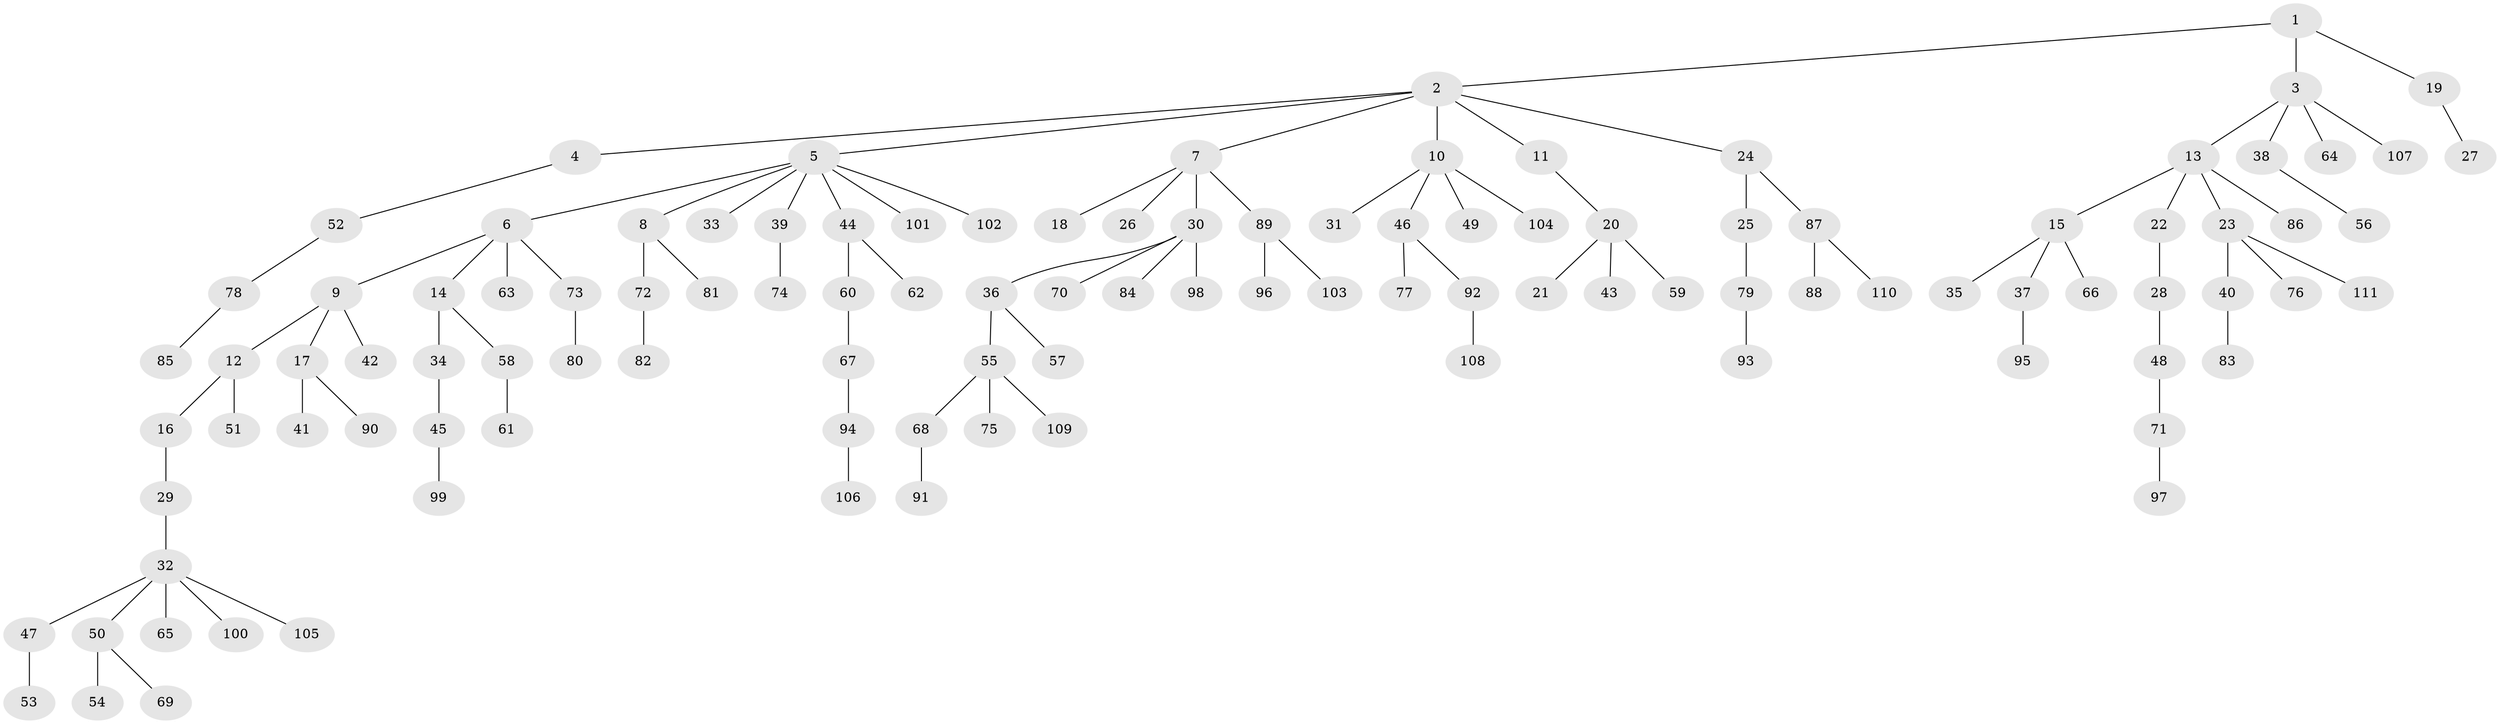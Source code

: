 // Generated by graph-tools (version 1.1) at 2025/53/03/09/25 04:53:19]
// undirected, 111 vertices, 110 edges
graph export_dot {
graph [start="1"]
  node [color=gray90,style=filled];
  1;
  2;
  3;
  4;
  5;
  6;
  7;
  8;
  9;
  10;
  11;
  12;
  13;
  14;
  15;
  16;
  17;
  18;
  19;
  20;
  21;
  22;
  23;
  24;
  25;
  26;
  27;
  28;
  29;
  30;
  31;
  32;
  33;
  34;
  35;
  36;
  37;
  38;
  39;
  40;
  41;
  42;
  43;
  44;
  45;
  46;
  47;
  48;
  49;
  50;
  51;
  52;
  53;
  54;
  55;
  56;
  57;
  58;
  59;
  60;
  61;
  62;
  63;
  64;
  65;
  66;
  67;
  68;
  69;
  70;
  71;
  72;
  73;
  74;
  75;
  76;
  77;
  78;
  79;
  80;
  81;
  82;
  83;
  84;
  85;
  86;
  87;
  88;
  89;
  90;
  91;
  92;
  93;
  94;
  95;
  96;
  97;
  98;
  99;
  100;
  101;
  102;
  103;
  104;
  105;
  106;
  107;
  108;
  109;
  110;
  111;
  1 -- 2;
  1 -- 3;
  1 -- 19;
  2 -- 4;
  2 -- 5;
  2 -- 7;
  2 -- 10;
  2 -- 11;
  2 -- 24;
  3 -- 13;
  3 -- 38;
  3 -- 64;
  3 -- 107;
  4 -- 52;
  5 -- 6;
  5 -- 8;
  5 -- 33;
  5 -- 39;
  5 -- 44;
  5 -- 101;
  5 -- 102;
  6 -- 9;
  6 -- 14;
  6 -- 63;
  6 -- 73;
  7 -- 18;
  7 -- 26;
  7 -- 30;
  7 -- 89;
  8 -- 72;
  8 -- 81;
  9 -- 12;
  9 -- 17;
  9 -- 42;
  10 -- 31;
  10 -- 46;
  10 -- 49;
  10 -- 104;
  11 -- 20;
  12 -- 16;
  12 -- 51;
  13 -- 15;
  13 -- 22;
  13 -- 23;
  13 -- 86;
  14 -- 34;
  14 -- 58;
  15 -- 35;
  15 -- 37;
  15 -- 66;
  16 -- 29;
  17 -- 41;
  17 -- 90;
  19 -- 27;
  20 -- 21;
  20 -- 43;
  20 -- 59;
  22 -- 28;
  23 -- 40;
  23 -- 76;
  23 -- 111;
  24 -- 25;
  24 -- 87;
  25 -- 79;
  28 -- 48;
  29 -- 32;
  30 -- 36;
  30 -- 70;
  30 -- 84;
  30 -- 98;
  32 -- 47;
  32 -- 50;
  32 -- 65;
  32 -- 100;
  32 -- 105;
  34 -- 45;
  36 -- 55;
  36 -- 57;
  37 -- 95;
  38 -- 56;
  39 -- 74;
  40 -- 83;
  44 -- 60;
  44 -- 62;
  45 -- 99;
  46 -- 77;
  46 -- 92;
  47 -- 53;
  48 -- 71;
  50 -- 54;
  50 -- 69;
  52 -- 78;
  55 -- 68;
  55 -- 75;
  55 -- 109;
  58 -- 61;
  60 -- 67;
  67 -- 94;
  68 -- 91;
  71 -- 97;
  72 -- 82;
  73 -- 80;
  78 -- 85;
  79 -- 93;
  87 -- 88;
  87 -- 110;
  89 -- 96;
  89 -- 103;
  92 -- 108;
  94 -- 106;
}

